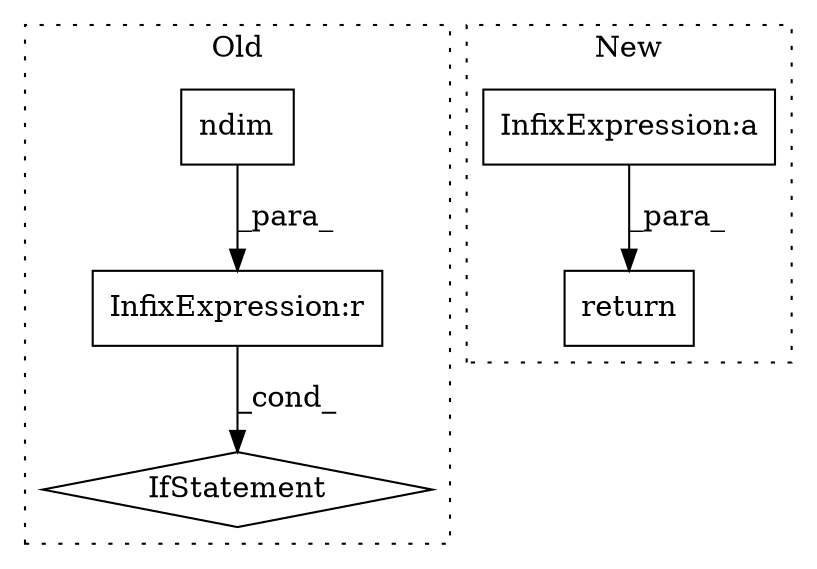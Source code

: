 digraph G {
subgraph cluster0 {
1 [label="ndim" a="32" s="5422,5428" l="5,1" shape="box"];
3 [label="InfixExpression:r" a="27" s="5444" l="4" shape="box"];
4 [label="IfStatement" a="25" s="5436,5449" l="4,2" shape="diamond"];
label = "Old";
style="dotted";
}
subgraph cluster1 {
2 [label="return" a="41" s="5242" l="7" shape="box"];
5 [label="InfixExpression:a" a="27" s="5251" l="3" shape="box"];
label = "New";
style="dotted";
}
1 -> 3 [label="_para_"];
3 -> 4 [label="_cond_"];
5 -> 2 [label="_para_"];
}
